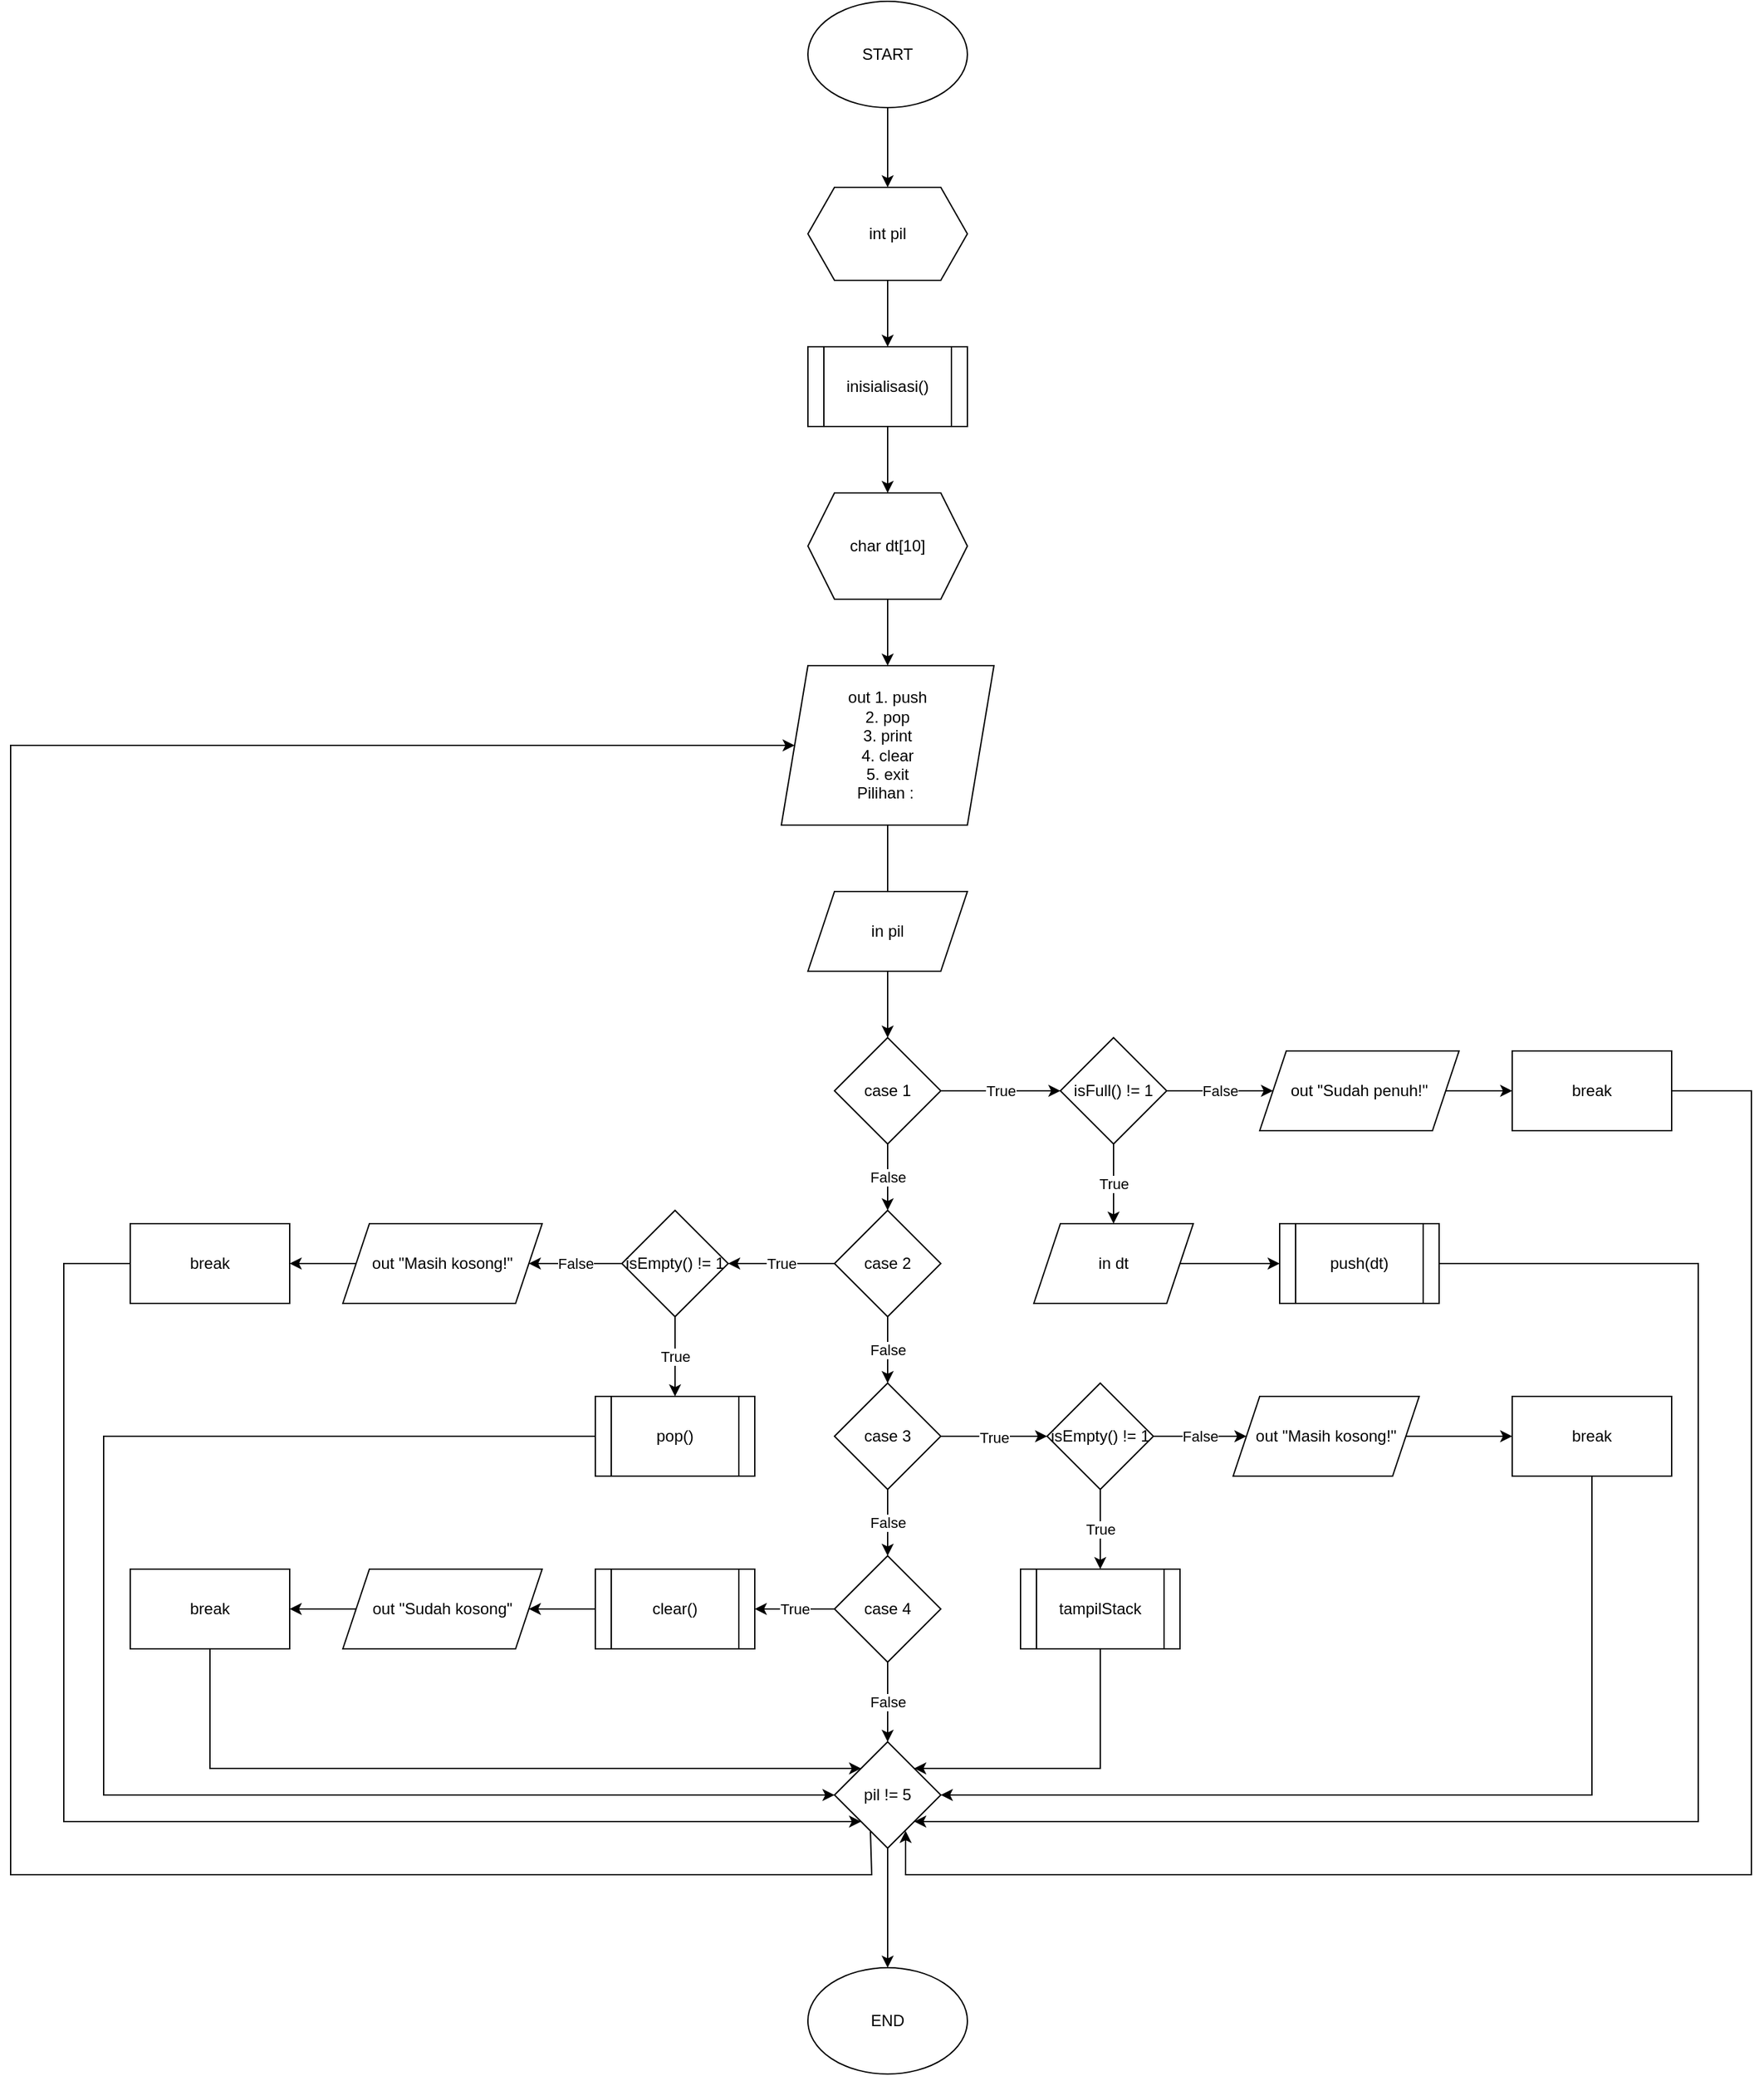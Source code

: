 <mxfile version="20.3.0" type="device"><diagram id="XW3MCJrLHBdxnmPqIAKT" name="Halaman-1"><mxGraphModel dx="2588" dy="2263" grid="1" gridSize="10" guides="1" tooltips="1" connect="1" arrows="1" fold="1" page="1" pageScale="1" pageWidth="850" pageHeight="1100" math="0" shadow="0"><root><mxCell id="0"/><mxCell id="1" parent="0"/><mxCell id="NX7QLJeT-2cpdsk29kuL-3" value="" style="edgeStyle=orthogonalEdgeStyle;rounded=0;orthogonalLoop=1;jettySize=auto;html=1;" edge="1" parent="1" source="NX7QLJeT-2cpdsk29kuL-1" target="NX7QLJeT-2cpdsk29kuL-2"><mxGeometry relative="1" as="geometry"/></mxCell><mxCell id="NX7QLJeT-2cpdsk29kuL-1" value="START" style="ellipse;whiteSpace=wrap;html=1;" vertex="1" parent="1"><mxGeometry x="280" y="100" width="120" height="80" as="geometry"/></mxCell><mxCell id="NX7QLJeT-2cpdsk29kuL-5" value="" style="edgeStyle=orthogonalEdgeStyle;rounded=0;orthogonalLoop=1;jettySize=auto;html=1;" edge="1" parent="1" source="NX7QLJeT-2cpdsk29kuL-2" target="NX7QLJeT-2cpdsk29kuL-4"><mxGeometry relative="1" as="geometry"/></mxCell><mxCell id="NX7QLJeT-2cpdsk29kuL-2" value="int pil" style="shape=hexagon;perimeter=hexagonPerimeter2;whiteSpace=wrap;html=1;fixedSize=1;" vertex="1" parent="1"><mxGeometry x="280" y="240" width="120" height="70" as="geometry"/></mxCell><mxCell id="NX7QLJeT-2cpdsk29kuL-7" value="" style="edgeStyle=orthogonalEdgeStyle;rounded=0;orthogonalLoop=1;jettySize=auto;html=1;" edge="1" parent="1" source="NX7QLJeT-2cpdsk29kuL-4" target="NX7QLJeT-2cpdsk29kuL-6"><mxGeometry relative="1" as="geometry"/></mxCell><mxCell id="NX7QLJeT-2cpdsk29kuL-4" value="inisialisasi()" style="shape=process;whiteSpace=wrap;html=1;backgroundOutline=1;" vertex="1" parent="1"><mxGeometry x="280" y="360" width="120" height="60" as="geometry"/></mxCell><mxCell id="NX7QLJeT-2cpdsk29kuL-9" value="" style="edgeStyle=orthogonalEdgeStyle;rounded=0;orthogonalLoop=1;jettySize=auto;html=1;" edge="1" parent="1" source="NX7QLJeT-2cpdsk29kuL-6" target="NX7QLJeT-2cpdsk29kuL-8"><mxGeometry relative="1" as="geometry"/></mxCell><mxCell id="NX7QLJeT-2cpdsk29kuL-6" value="char dt[10]" style="shape=hexagon;perimeter=hexagonPerimeter2;whiteSpace=wrap;html=1;fixedSize=1;" vertex="1" parent="1"><mxGeometry x="280" y="470" width="120" height="80" as="geometry"/></mxCell><mxCell id="NX7QLJeT-2cpdsk29kuL-11" value="" style="edgeStyle=orthogonalEdgeStyle;rounded=0;orthogonalLoop=1;jettySize=auto;html=1;" edge="1" parent="1" source="NX7QLJeT-2cpdsk29kuL-8"><mxGeometry relative="1" as="geometry"><mxPoint x="340" y="800" as="targetPoint"/></mxGeometry></mxCell><mxCell id="NX7QLJeT-2cpdsk29kuL-8" value="out 1. push&lt;br&gt;2. pop&lt;br&gt;3. print&lt;br&gt;4. clear&lt;br&gt;5. exit&lt;br&gt;Pilihan :&amp;nbsp;" style="shape=parallelogram;perimeter=parallelogramPerimeter;whiteSpace=wrap;html=1;fixedSize=1;" vertex="1" parent="1"><mxGeometry x="260" y="600" width="160" height="120" as="geometry"/></mxCell><mxCell id="NX7QLJeT-2cpdsk29kuL-26" value="" style="edgeStyle=orthogonalEdgeStyle;rounded=0;orthogonalLoop=1;jettySize=auto;html=1;" edge="1" parent="1" source="NX7QLJeT-2cpdsk29kuL-12" target="NX7QLJeT-2cpdsk29kuL-13"><mxGeometry relative="1" as="geometry"/></mxCell><mxCell id="NX7QLJeT-2cpdsk29kuL-12" value="in pil" style="shape=parallelogram;perimeter=parallelogramPerimeter;whiteSpace=wrap;html=1;fixedSize=1;" vertex="1" parent="1"><mxGeometry x="280" y="770" width="120" height="60" as="geometry"/></mxCell><mxCell id="NX7QLJeT-2cpdsk29kuL-21" value="False" style="edgeStyle=orthogonalEdgeStyle;rounded=0;orthogonalLoop=1;jettySize=auto;html=1;" edge="1" parent="1" source="NX7QLJeT-2cpdsk29kuL-13" target="NX7QLJeT-2cpdsk29kuL-20"><mxGeometry relative="1" as="geometry"/></mxCell><mxCell id="NX7QLJeT-2cpdsk29kuL-28" value="True" style="edgeStyle=orthogonalEdgeStyle;rounded=0;orthogonalLoop=1;jettySize=auto;html=1;" edge="1" parent="1" source="NX7QLJeT-2cpdsk29kuL-13" target="NX7QLJeT-2cpdsk29kuL-27"><mxGeometry relative="1" as="geometry"/></mxCell><mxCell id="NX7QLJeT-2cpdsk29kuL-13" value="case 1" style="rhombus;whiteSpace=wrap;html=1;" vertex="1" parent="1"><mxGeometry x="300" y="880" width="80" height="80" as="geometry"/></mxCell><mxCell id="NX7QLJeT-2cpdsk29kuL-23" value="False" style="edgeStyle=orthogonalEdgeStyle;rounded=0;orthogonalLoop=1;jettySize=auto;html=1;" edge="1" parent="1" source="NX7QLJeT-2cpdsk29kuL-20" target="NX7QLJeT-2cpdsk29kuL-22"><mxGeometry relative="1" as="geometry"/></mxCell><mxCell id="NX7QLJeT-2cpdsk29kuL-36" value="True" style="edgeStyle=orthogonalEdgeStyle;rounded=0;orthogonalLoop=1;jettySize=auto;html=1;" edge="1" parent="1" source="NX7QLJeT-2cpdsk29kuL-20" target="NX7QLJeT-2cpdsk29kuL-35"><mxGeometry relative="1" as="geometry"/></mxCell><mxCell id="NX7QLJeT-2cpdsk29kuL-20" value="case 2" style="rhombus;whiteSpace=wrap;html=1;" vertex="1" parent="1"><mxGeometry x="300" y="1010" width="80" height="80" as="geometry"/></mxCell><mxCell id="NX7QLJeT-2cpdsk29kuL-25" value="False" style="edgeStyle=orthogonalEdgeStyle;rounded=0;orthogonalLoop=1;jettySize=auto;html=1;" edge="1" parent="1" source="NX7QLJeT-2cpdsk29kuL-22" target="NX7QLJeT-2cpdsk29kuL-24"><mxGeometry relative="1" as="geometry"/></mxCell><mxCell id="NX7QLJeT-2cpdsk29kuL-42" value="True" style="edgeStyle=orthogonalEdgeStyle;rounded=0;orthogonalLoop=1;jettySize=auto;html=1;" edge="1" parent="1" source="NX7QLJeT-2cpdsk29kuL-22"><mxGeometry relative="1" as="geometry"><mxPoint x="460" y="1180" as="targetPoint"/></mxGeometry></mxCell><mxCell id="NX7QLJeT-2cpdsk29kuL-22" value="case 3" style="rhombus;whiteSpace=wrap;html=1;" vertex="1" parent="1"><mxGeometry x="300" y="1140" width="80" height="80" as="geometry"/></mxCell><mxCell id="NX7QLJeT-2cpdsk29kuL-49" value="True" style="edgeStyle=orthogonalEdgeStyle;rounded=0;orthogonalLoop=1;jettySize=auto;html=1;" edge="1" parent="1" source="NX7QLJeT-2cpdsk29kuL-24" target="NX7QLJeT-2cpdsk29kuL-48"><mxGeometry relative="1" as="geometry"/></mxCell><mxCell id="NX7QLJeT-2cpdsk29kuL-62" value="False" style="edgeStyle=orthogonalEdgeStyle;rounded=0;orthogonalLoop=1;jettySize=auto;html=1;" edge="1" parent="1" source="NX7QLJeT-2cpdsk29kuL-24" target="NX7QLJeT-2cpdsk29kuL-61"><mxGeometry relative="1" as="geometry"/></mxCell><mxCell id="NX7QLJeT-2cpdsk29kuL-24" value="case 4" style="rhombus;whiteSpace=wrap;html=1;" vertex="1" parent="1"><mxGeometry x="300" y="1270" width="80" height="80" as="geometry"/></mxCell><mxCell id="NX7QLJeT-2cpdsk29kuL-30" value="True" style="edgeStyle=orthogonalEdgeStyle;rounded=0;orthogonalLoop=1;jettySize=auto;html=1;" edge="1" parent="1" source="NX7QLJeT-2cpdsk29kuL-27" target="NX7QLJeT-2cpdsk29kuL-29"><mxGeometry relative="1" as="geometry"/></mxCell><mxCell id="NX7QLJeT-2cpdsk29kuL-34" value="False" style="edgeStyle=orthogonalEdgeStyle;rounded=0;orthogonalLoop=1;jettySize=auto;html=1;" edge="1" parent="1" source="NX7QLJeT-2cpdsk29kuL-27" target="NX7QLJeT-2cpdsk29kuL-33"><mxGeometry relative="1" as="geometry"/></mxCell><mxCell id="NX7QLJeT-2cpdsk29kuL-27" value="isFull() != 1" style="rhombus;whiteSpace=wrap;html=1;" vertex="1" parent="1"><mxGeometry x="470" y="880" width="80" height="80" as="geometry"/></mxCell><mxCell id="NX7QLJeT-2cpdsk29kuL-32" value="" style="edgeStyle=orthogonalEdgeStyle;rounded=0;orthogonalLoop=1;jettySize=auto;html=1;" edge="1" parent="1" source="NX7QLJeT-2cpdsk29kuL-29" target="NX7QLJeT-2cpdsk29kuL-31"><mxGeometry relative="1" as="geometry"/></mxCell><mxCell id="NX7QLJeT-2cpdsk29kuL-29" value="in dt" style="shape=parallelogram;perimeter=parallelogramPerimeter;whiteSpace=wrap;html=1;fixedSize=1;" vertex="1" parent="1"><mxGeometry x="450" y="1020" width="120" height="60" as="geometry"/></mxCell><mxCell id="NX7QLJeT-2cpdsk29kuL-68" style="edgeStyle=orthogonalEdgeStyle;rounded=0;orthogonalLoop=1;jettySize=auto;html=1;entryX=1;entryY=1;entryDx=0;entryDy=0;" edge="1" parent="1" source="NX7QLJeT-2cpdsk29kuL-31" target="NX7QLJeT-2cpdsk29kuL-61"><mxGeometry relative="1" as="geometry"><Array as="points"><mxPoint x="950" y="1050"/><mxPoint x="950" y="1470"/></Array></mxGeometry></mxCell><mxCell id="NX7QLJeT-2cpdsk29kuL-31" value="push(dt)" style="shape=process;whiteSpace=wrap;html=1;backgroundOutline=1;" vertex="1" parent="1"><mxGeometry x="635" y="1020" width="120" height="60" as="geometry"/></mxCell><mxCell id="NX7QLJeT-2cpdsk29kuL-58" value="" style="edgeStyle=orthogonalEdgeStyle;rounded=0;orthogonalLoop=1;jettySize=auto;html=1;" edge="1" parent="1" source="NX7QLJeT-2cpdsk29kuL-33" target="NX7QLJeT-2cpdsk29kuL-57"><mxGeometry relative="1" as="geometry"/></mxCell><mxCell id="NX7QLJeT-2cpdsk29kuL-33" value="out &quot;Sudah penuh!&quot;" style="shape=parallelogram;perimeter=parallelogramPerimeter;whiteSpace=wrap;html=1;fixedSize=1;" vertex="1" parent="1"><mxGeometry x="620" y="890" width="150" height="60" as="geometry"/></mxCell><mxCell id="NX7QLJeT-2cpdsk29kuL-38" value="False" style="edgeStyle=orthogonalEdgeStyle;rounded=0;orthogonalLoop=1;jettySize=auto;html=1;" edge="1" parent="1" source="NX7QLJeT-2cpdsk29kuL-35" target="NX7QLJeT-2cpdsk29kuL-37"><mxGeometry relative="1" as="geometry"/></mxCell><mxCell id="NX7QLJeT-2cpdsk29kuL-40" value="True" style="edgeStyle=orthogonalEdgeStyle;rounded=0;orthogonalLoop=1;jettySize=auto;html=1;" edge="1" parent="1" source="NX7QLJeT-2cpdsk29kuL-35" target="NX7QLJeT-2cpdsk29kuL-39"><mxGeometry relative="1" as="geometry"/></mxCell><mxCell id="NX7QLJeT-2cpdsk29kuL-35" value="isEmpty() != 1" style="rhombus;whiteSpace=wrap;html=1;" vertex="1" parent="1"><mxGeometry x="140" y="1010" width="80" height="80" as="geometry"/></mxCell><mxCell id="NX7QLJeT-2cpdsk29kuL-53" value="" style="edgeStyle=orthogonalEdgeStyle;rounded=0;orthogonalLoop=1;jettySize=auto;html=1;" edge="1" parent="1" source="NX7QLJeT-2cpdsk29kuL-37" target="NX7QLJeT-2cpdsk29kuL-52"><mxGeometry relative="1" as="geometry"/></mxCell><mxCell id="NX7QLJeT-2cpdsk29kuL-37" value="out &quot;Masih kosong!&quot;" style="shape=parallelogram;perimeter=parallelogramPerimeter;whiteSpace=wrap;html=1;fixedSize=1;" vertex="1" parent="1"><mxGeometry x="-70" y="1020" width="150" height="60" as="geometry"/></mxCell><mxCell id="NX7QLJeT-2cpdsk29kuL-64" style="edgeStyle=orthogonalEdgeStyle;rounded=0;orthogonalLoop=1;jettySize=auto;html=1;entryX=0;entryY=0.5;entryDx=0;entryDy=0;" edge="1" parent="1" source="NX7QLJeT-2cpdsk29kuL-39" target="NX7QLJeT-2cpdsk29kuL-61"><mxGeometry relative="1" as="geometry"><Array as="points"><mxPoint x="-250" y="1180"/><mxPoint x="-250" y="1450"/></Array></mxGeometry></mxCell><mxCell id="NX7QLJeT-2cpdsk29kuL-39" value="pop()" style="shape=process;whiteSpace=wrap;html=1;backgroundOutline=1;" vertex="1" parent="1"><mxGeometry x="120" y="1150" width="120" height="60" as="geometry"/></mxCell><mxCell id="NX7QLJeT-2cpdsk29kuL-45" value="False" style="edgeStyle=orthogonalEdgeStyle;rounded=0;orthogonalLoop=1;jettySize=auto;html=1;" edge="1" parent="1" source="NX7QLJeT-2cpdsk29kuL-43" target="NX7QLJeT-2cpdsk29kuL-44"><mxGeometry relative="1" as="geometry"/></mxCell><mxCell id="NX7QLJeT-2cpdsk29kuL-47" value="True" style="edgeStyle=orthogonalEdgeStyle;rounded=0;orthogonalLoop=1;jettySize=auto;html=1;" edge="1" parent="1" source="NX7QLJeT-2cpdsk29kuL-43" target="NX7QLJeT-2cpdsk29kuL-46"><mxGeometry relative="1" as="geometry"/></mxCell><mxCell id="NX7QLJeT-2cpdsk29kuL-43" value="isEmpty() != 1" style="rhombus;whiteSpace=wrap;html=1;" vertex="1" parent="1"><mxGeometry x="460" y="1140" width="80" height="80" as="geometry"/></mxCell><mxCell id="NX7QLJeT-2cpdsk29kuL-60" value="" style="edgeStyle=orthogonalEdgeStyle;rounded=0;orthogonalLoop=1;jettySize=auto;html=1;" edge="1" parent="1" source="NX7QLJeT-2cpdsk29kuL-44" target="NX7QLJeT-2cpdsk29kuL-59"><mxGeometry relative="1" as="geometry"/></mxCell><mxCell id="NX7QLJeT-2cpdsk29kuL-44" value="out &quot;Masih kosong!&quot;" style="shape=parallelogram;perimeter=parallelogramPerimeter;whiteSpace=wrap;html=1;fixedSize=1;" vertex="1" parent="1"><mxGeometry x="600" y="1150" width="140" height="60" as="geometry"/></mxCell><mxCell id="NX7QLJeT-2cpdsk29kuL-66" style="edgeStyle=orthogonalEdgeStyle;rounded=0;orthogonalLoop=1;jettySize=auto;html=1;entryX=1;entryY=0;entryDx=0;entryDy=0;" edge="1" parent="1" source="NX7QLJeT-2cpdsk29kuL-46" target="NX7QLJeT-2cpdsk29kuL-61"><mxGeometry relative="1" as="geometry"><Array as="points"><mxPoint x="500" y="1430"/></Array></mxGeometry></mxCell><mxCell id="NX7QLJeT-2cpdsk29kuL-46" value="tampilStack" style="shape=process;whiteSpace=wrap;html=1;backgroundOutline=1;" vertex="1" parent="1"><mxGeometry x="440" y="1280" width="120" height="60" as="geometry"/></mxCell><mxCell id="NX7QLJeT-2cpdsk29kuL-51" value="" style="edgeStyle=orthogonalEdgeStyle;rounded=0;orthogonalLoop=1;jettySize=auto;html=1;" edge="1" parent="1" source="NX7QLJeT-2cpdsk29kuL-48" target="NX7QLJeT-2cpdsk29kuL-50"><mxGeometry relative="1" as="geometry"/></mxCell><mxCell id="NX7QLJeT-2cpdsk29kuL-48" value="clear()" style="shape=process;whiteSpace=wrap;html=1;backgroundOutline=1;" vertex="1" parent="1"><mxGeometry x="120" y="1280" width="120" height="60" as="geometry"/></mxCell><mxCell id="NX7QLJeT-2cpdsk29kuL-55" value="" style="edgeStyle=orthogonalEdgeStyle;rounded=0;orthogonalLoop=1;jettySize=auto;html=1;" edge="1" parent="1" source="NX7QLJeT-2cpdsk29kuL-50" target="NX7QLJeT-2cpdsk29kuL-54"><mxGeometry relative="1" as="geometry"/></mxCell><mxCell id="NX7QLJeT-2cpdsk29kuL-50" value="out &quot;Sudah kosong&quot;" style="shape=parallelogram;perimeter=parallelogramPerimeter;whiteSpace=wrap;html=1;fixedSize=1;" vertex="1" parent="1"><mxGeometry x="-70" y="1280" width="150" height="60" as="geometry"/></mxCell><mxCell id="NX7QLJeT-2cpdsk29kuL-65" style="edgeStyle=orthogonalEdgeStyle;rounded=0;orthogonalLoop=1;jettySize=auto;html=1;entryX=0;entryY=1;entryDx=0;entryDy=0;" edge="1" parent="1" source="NX7QLJeT-2cpdsk29kuL-52" target="NX7QLJeT-2cpdsk29kuL-61"><mxGeometry relative="1" as="geometry"><Array as="points"><mxPoint x="-280" y="1050"/><mxPoint x="-280" y="1470"/></Array></mxGeometry></mxCell><mxCell id="NX7QLJeT-2cpdsk29kuL-52" value="break" style="rounded=0;whiteSpace=wrap;html=1;" vertex="1" parent="1"><mxGeometry x="-230" y="1020" width="120" height="60" as="geometry"/></mxCell><mxCell id="NX7QLJeT-2cpdsk29kuL-63" style="edgeStyle=orthogonalEdgeStyle;rounded=0;orthogonalLoop=1;jettySize=auto;html=1;entryX=0;entryY=0;entryDx=0;entryDy=0;" edge="1" parent="1" source="NX7QLJeT-2cpdsk29kuL-54" target="NX7QLJeT-2cpdsk29kuL-61"><mxGeometry relative="1" as="geometry"><Array as="points"><mxPoint x="-170" y="1430"/></Array></mxGeometry></mxCell><mxCell id="NX7QLJeT-2cpdsk29kuL-54" value="break" style="rounded=0;whiteSpace=wrap;html=1;" vertex="1" parent="1"><mxGeometry x="-230" y="1280" width="120" height="60" as="geometry"/></mxCell><mxCell id="NX7QLJeT-2cpdsk29kuL-69" style="edgeStyle=orthogonalEdgeStyle;rounded=0;orthogonalLoop=1;jettySize=auto;html=1;entryX=0.669;entryY=0.838;entryDx=0;entryDy=0;entryPerimeter=0;" edge="1" parent="1" source="NX7QLJeT-2cpdsk29kuL-57" target="NX7QLJeT-2cpdsk29kuL-61"><mxGeometry relative="1" as="geometry"><mxPoint x="400" y="1490" as="targetPoint"/><Array as="points"><mxPoint x="990" y="920"/><mxPoint x="990" y="1510"/><mxPoint x="354" y="1510"/></Array></mxGeometry></mxCell><mxCell id="NX7QLJeT-2cpdsk29kuL-57" value="break" style="rounded=0;whiteSpace=wrap;html=1;" vertex="1" parent="1"><mxGeometry x="810" y="890" width="120" height="60" as="geometry"/></mxCell><mxCell id="NX7QLJeT-2cpdsk29kuL-67" style="edgeStyle=orthogonalEdgeStyle;rounded=0;orthogonalLoop=1;jettySize=auto;html=1;entryX=1;entryY=0.5;entryDx=0;entryDy=0;" edge="1" parent="1" source="NX7QLJeT-2cpdsk29kuL-59" target="NX7QLJeT-2cpdsk29kuL-61"><mxGeometry relative="1" as="geometry"><Array as="points"><mxPoint x="870" y="1450"/></Array></mxGeometry></mxCell><mxCell id="NX7QLJeT-2cpdsk29kuL-59" value="break" style="rounded=0;whiteSpace=wrap;html=1;" vertex="1" parent="1"><mxGeometry x="810" y="1150" width="120" height="60" as="geometry"/></mxCell><mxCell id="NX7QLJeT-2cpdsk29kuL-70" style="edgeStyle=orthogonalEdgeStyle;rounded=0;orthogonalLoop=1;jettySize=auto;html=1;entryX=0;entryY=0.5;entryDx=0;entryDy=0;exitX=0.338;exitY=0.844;exitDx=0;exitDy=0;exitPerimeter=0;" edge="1" parent="1" source="NX7QLJeT-2cpdsk29kuL-61" target="NX7QLJeT-2cpdsk29kuL-8"><mxGeometry relative="1" as="geometry"><mxPoint x="330" y="1560" as="sourcePoint"/><Array as="points"><mxPoint x="328" y="1478"/><mxPoint x="328" y="1510"/><mxPoint x="-320" y="1510"/><mxPoint x="-320" y="660"/></Array></mxGeometry></mxCell><mxCell id="NX7QLJeT-2cpdsk29kuL-72" value="" style="edgeStyle=orthogonalEdgeStyle;rounded=0;orthogonalLoop=1;jettySize=auto;html=1;" edge="1" parent="1" source="NX7QLJeT-2cpdsk29kuL-61"><mxGeometry relative="1" as="geometry"><mxPoint x="340" y="1580" as="targetPoint"/></mxGeometry></mxCell><mxCell id="NX7QLJeT-2cpdsk29kuL-61" value="pil != 5" style="rhombus;whiteSpace=wrap;html=1;" vertex="1" parent="1"><mxGeometry x="300" y="1410" width="80" height="80" as="geometry"/></mxCell><mxCell id="NX7QLJeT-2cpdsk29kuL-73" value="END" style="ellipse;whiteSpace=wrap;html=1;" vertex="1" parent="1"><mxGeometry x="280" y="1580" width="120" height="80" as="geometry"/></mxCell></root></mxGraphModel></diagram></mxfile>